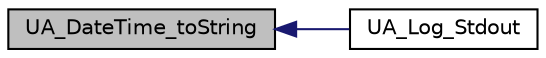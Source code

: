 digraph "UA_DateTime_toString"
{
  edge [fontname="Helvetica",fontsize="10",labelfontname="Helvetica",labelfontsize="10"];
  node [fontname="Helvetica",fontsize="10",shape=record];
  rankdir="LR";
  Node54 [label="UA_DateTime_toString",height=0.2,width=0.4,color="black", fillcolor="grey75", style="filled", fontcolor="black"];
  Node54 -> Node55 [dir="back",color="midnightblue",fontsize="10",style="solid",fontname="Helvetica"];
  Node55 [label="UA_Log_Stdout",height=0.2,width=0.4,color="black", fillcolor="white", style="filled",URL="$d9/d9a/_simulation_runtime_2opc_2ua_2open62541_8c.html#a8b885aef90ede903eceb62e15c8566a6"];
}
